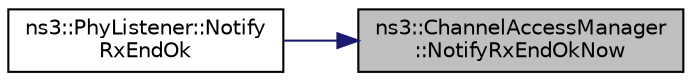 digraph "ns3::ChannelAccessManager::NotifyRxEndOkNow"
{
 // LATEX_PDF_SIZE
  edge [fontname="Helvetica",fontsize="10",labelfontname="Helvetica",labelfontsize="10"];
  node [fontname="Helvetica",fontsize="10",shape=record];
  rankdir="RL";
  Node1 [label="ns3::ChannelAccessManager\l::NotifyRxEndOkNow",height=0.2,width=0.4,color="black", fillcolor="grey75", style="filled", fontcolor="black",tooltip="Notify the Txop that a packet reception was just completed successfully."];
  Node1 -> Node2 [dir="back",color="midnightblue",fontsize="10",style="solid",fontname="Helvetica"];
  Node2 [label="ns3::PhyListener::Notify\lRxEndOk",height=0.2,width=0.4,color="black", fillcolor="white", style="filled",URL="$classns3_1_1_phy_listener.html#a525ec55a8958cbbd9baa9968ff9adfef",tooltip="We have received the last bit of a packet for which NotifyRxStart was invoked first and,..."];
}
